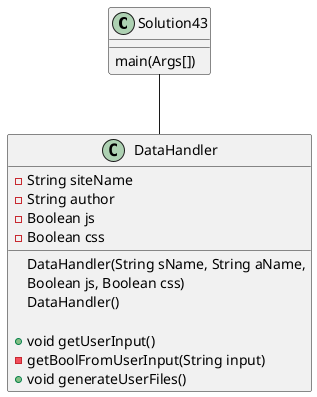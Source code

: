@startuml

class Solution43 {
    main(Args[])
}

class DataHandler {
    - String siteName
    - String author
    - Boolean js
    - Boolean css

    DataHandler(String sName, String aName,
                Boolean js, Boolean css)
    DataHandler()

    + void getUserInput()
    -getBoolFromUserInput(String input)
    +void generateUserFiles()
}

Solution43 -- DataHandler
@enduml